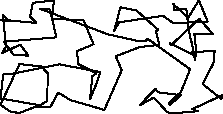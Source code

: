 unitsize(0.001cm);
// 33614.9
draw((3477,949)--(3502,1067));
draw((3502,1067)--(3468,1404));
draw((3468,1404)--(3796,1401));
draw((3796,1401)--(3551,1673));
draw((3551,1673)--(3239,1376));
draw((3239,1376)--(3061,1211));
draw((3061,1211)--(3029,1242));
draw((3029,1242)--(3479,1023));
draw((3479,1023)--(3430,1088));
draw((3430,1088)--(3825,1101));
draw((3825,1101)--(3803,886));
draw((3803,886)--(3613,523));
draw((3613,523)--(3941,258));
draw((3941,258)--(3972,329));
draw((3972,329)--(3431,78));
draw((3431,78)--(3527,41));
draw((3527,41)--(3048,1));
draw((3048,1)--(2977,39));
draw((2977,39)--(2753,283));
draw((2753,283)--(2502,146));
draw((2502,146)--(2779,435));
draw((2779,435)--(2823,376));
draw((2823,376)--(3232,324));
draw((3232,324)--(3035,152));
draw((3035,152)--(3019,189));
draw((3019,189)--(3230,380));
draw((3230,380)--(3393,782));
draw((3393,782)--(2643,1320));
draw((2643,1320)--(2609,1286));
draw((2609,1286)--(2502,1274));
draw((2502,1274)--(2243,1332));
draw((2243,1332)--(1937,1400));
draw((1937,1400)--(739,1850));
draw((739,1850)--(920,1835));
draw((920,1835)--(1034,1344));
draw((1034,1344)--(106,1267));
draw((106,1267)--(285,1029));
draw((285,1029)--(538,1023));
draw((538,1023)--(397,1217));
draw((397,1217)--(78,1066));
draw((78,1066)--(144,1185));
draw((144,1185)--(91,1732));
draw((91,1732)--(198,1632));
draw((198,1632)--(53,1657));
draw((53,1657)--(678,1599));
draw((678,1599)--(571,1711));
draw((571,1711)--(618,1953));
draw((618,1953)--(989,1997));
draw((989,1997)--(958,1670));
draw((958,1670)--(1513,1646));
draw((1513,1646)--(1689,1223));
draw((1689,1223)--(1398,1100));
draw((1398,1100)--(1419,872));
draw((1419,872)--(1741,712));
draw((1741,712)--(1668,658));
draw((1668,658)--(1628,253));
draw((1628,253)--(1754,559));
draw((1754,559)--(1806,733));
draw((1806,733)--(1086,868));
draw((1086,868)--(201,693));
draw((201,693)--(96,691));
draw((96,691)--(48,267));
draw((48,267)--(741,146));
draw((741,146)--(876,220));
draw((876,220)--(878,715));
draw((878,715)--(765,833));
draw((765,833)--(382,872));
draw((382,872)--(48,154));
draw((48,154)--(217,38));
draw((217,38)--(374,9));
draw((374,9)--(640,110));
draw((640,110)--(923,108));
draw((923,108)--(1067,371));
draw((1067,371)--(1280,237));
draw((1280,237)--(1782,93));
draw((1782,93)--(1878,59));
draw((1878,59)--(2186,766));
draw((2186,766)--(2081,1011));
draw((2081,1011)--(2503,1172));
draw((2503,1172)--(2849,1214));
draw((2849,1214)--(2790,1457));
draw((2790,1457)--(2835,1472));
draw((2835,1472)--(2445,1820));
draw((2445,1820)--(2164,1874));
draw((2164,1874)--(2053,1461));
draw((2053,1461)--(2143,1611));
draw((2143,1611)--(2916,1724));
draw((2916,1724)--(3098,1594));
draw((3098,1594)--(3702,1624));
draw((3702,1624)--(3646,1758));
draw((3646,1758)--(3548,1999));
draw((3548,1999)--(3359,1693));
draw((3359,1693)--(3083,1938));
draw((3083,1938)--(3104,1931));
draw((3104,1931)--(3105,1823));
draw((3105,1823)--(3326,1846));
draw((3326,1846)--(3364,1498));
draw((3364,1498)--(3404,1307));
draw((3404,1307)--(3423,1241));
draw((3423,1241)--(3477,949));
